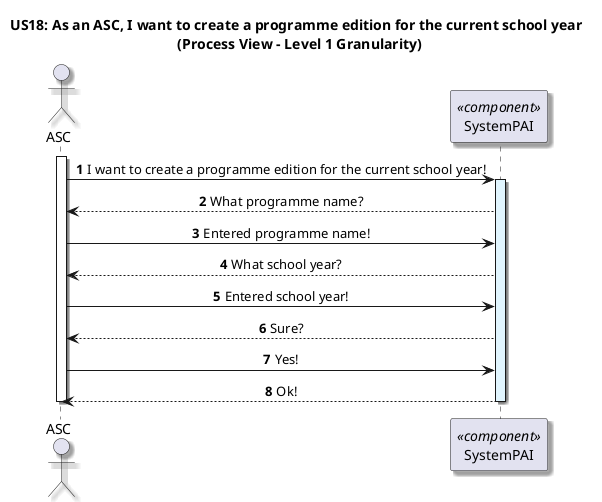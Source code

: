 @startuml

title US18: As an ASC, I want to create a programme edition for the current school year \n (Process View - Level 1 Granularity)

skinparam defaultTextAlignment center
skinparam shadowing true

autonumber

actor ASC as ASC
participant "SystemPAI" as System <<component>>
activate ASC

ASC -> System: I want to create a programme edition for the current school year!
activate System #E1F5FE

System --> ASC: What programme name?

ASC -> System: Entered programme name!

System --> ASC: What school year?

ASC -> System: Entered school year!

System --> ASC: Sure?

ASC -> System: Yes!


System --> ASC: Ok!
deactivate ASC
deactivate System
@enduml